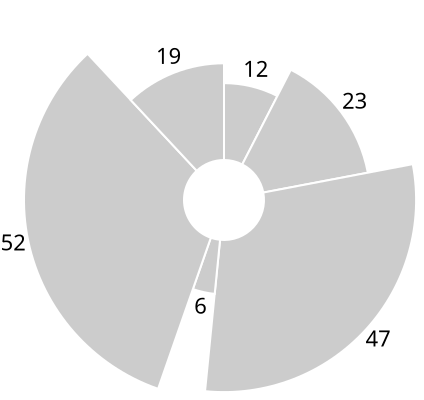 {
    "$schema": "https://vega.github.io/schema/vega/v4.json",
    "width": 200,
    "height": 200,
    
    "data": [
        {
            "name": "table",
            "values": [12, 23, 47, 6, 52, 19],
            "transform": [{"type": "pie", "field": "data"}]
        }
    ],
    
    "scales": [
        {
            "name": "r",
            "type": "sqrt",
            "domain": {"data": "table", "field": "data"},
            "zero": true,
            "range": [20, 100]
        }
    ],
    
    "marks": [
        {
            "type": "arc",
            "from": {"data": "table"},
            "encode": {
                "enter": {
                    "x": {"field": {"group": "width"}, "mult": 0.5},
                    "y": {"field": {"group": "height"}, "mult": 0.5},
                    "startAngle": {"field": "startAngle"},
                    "endAngle": {"field": "endAngle"},
                    "innerRadius": {"value": 20},
                    "outerRadius": {"scale": "r", "field": "data"},
                    "stroke": {"value": "#fff"}
                },
                "update": {
                    "fill": {"value": "#ccc"}
                },
                "hover": {
                    "fill": {"value": "pink"}
                }
            }
        },
        
        {
            "type": "text",
            "from": {"data": "table"},
            "encode": {
                "enter": {
                    "x": {"field": {"group": "width"}, "mult": 0.5},
                    "y": {"field": {"group": "height"}, "mult": 0.5},
                    "radius": {"scale": "r", "field": "data", "offset": 8},
                    "theta": {"signal": "(datum.startAngle + datum.endAngle)/2"},
                    "fill": {"value": "#000"},
                    "align": {"value": "center"},
                    "baseline": {"value": "middle"},
                    "text": {"field": "data"}
                }
            }
        }
    ]
}

